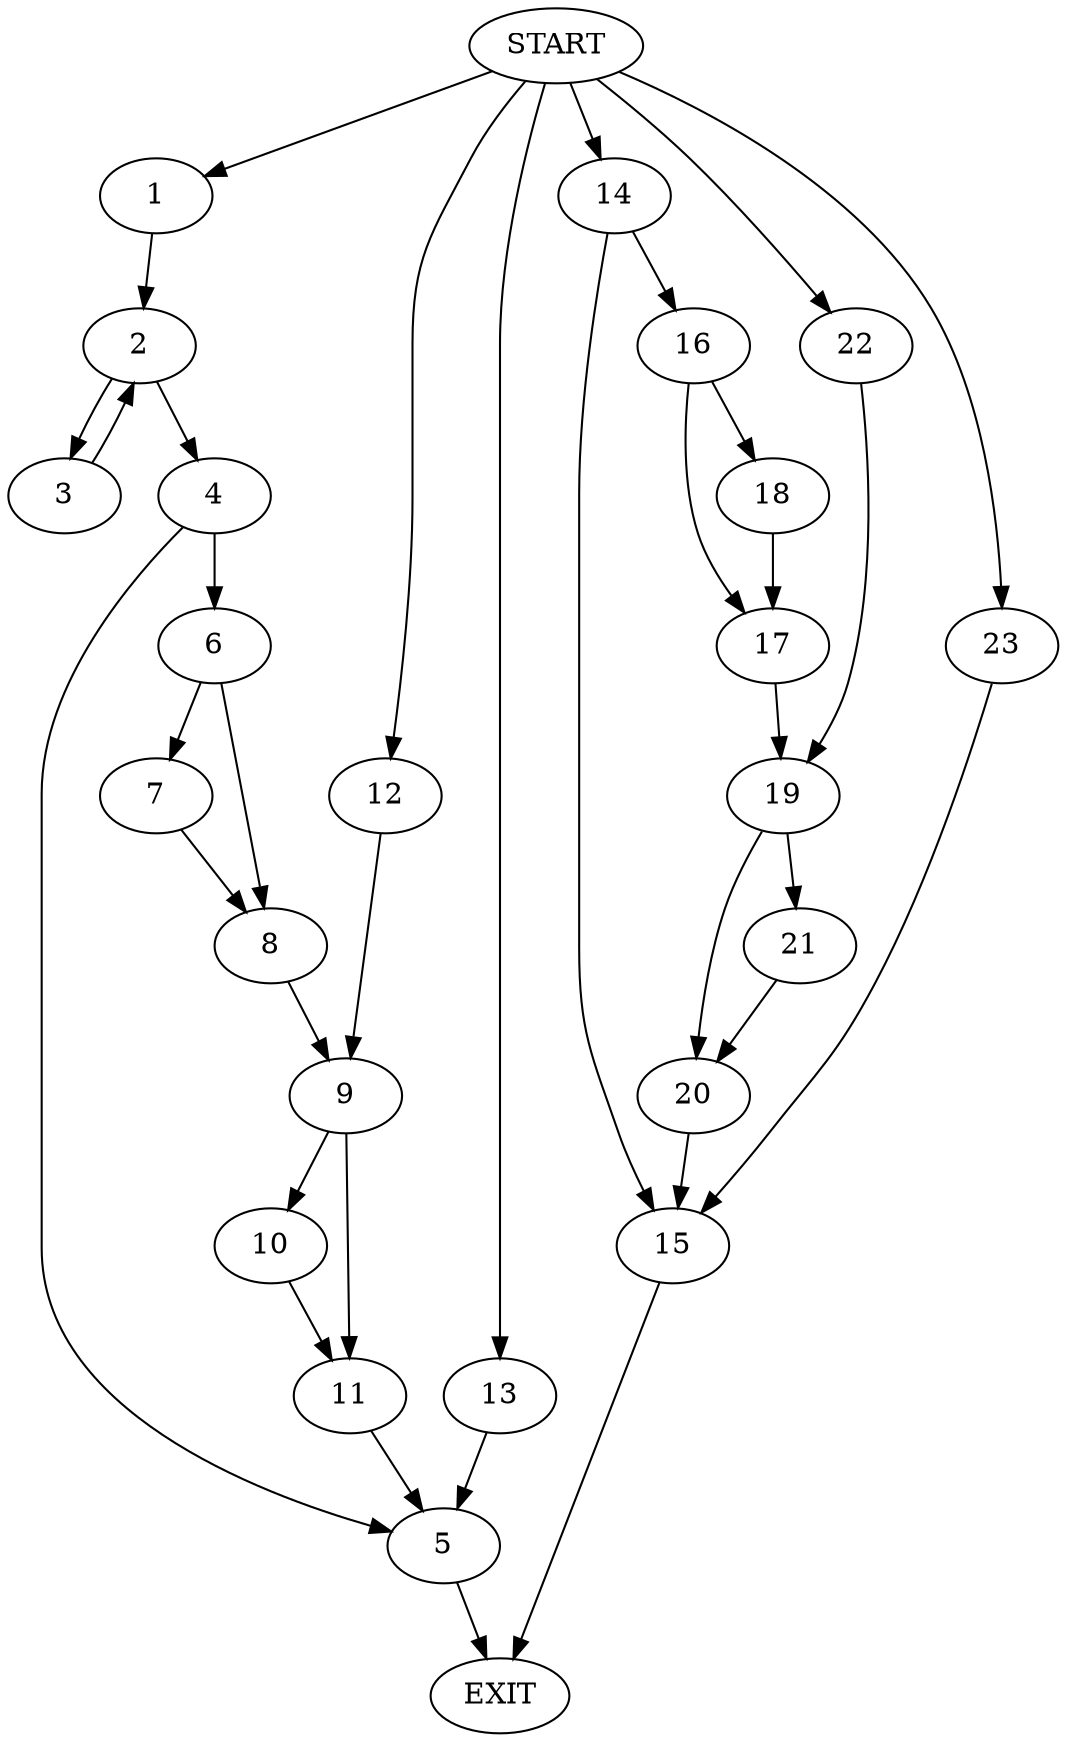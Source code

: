 digraph {
0 [label="START"]
24 [label="EXIT"]
0 -> 1
1 -> 2
2 -> 3
2 -> 4
3 -> 2
4 -> 5
4 -> 6
6 -> 7
6 -> 8
5 -> 24
8 -> 9
7 -> 8
9 -> 10
9 -> 11
0 -> 12
12 -> 9
11 -> 5
10 -> 11
0 -> 13
13 -> 5
0 -> 14
14 -> 15
14 -> 16
15 -> 24
16 -> 17
16 -> 18
17 -> 19
18 -> 17
19 -> 20
19 -> 21
0 -> 22
22 -> 19
21 -> 20
20 -> 15
0 -> 23
23 -> 15
}
